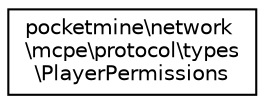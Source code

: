 digraph "Graphical Class Hierarchy"
{
 // INTERACTIVE_SVG=YES
 // LATEX_PDF_SIZE
  edge [fontname="Helvetica",fontsize="10",labelfontname="Helvetica",labelfontsize="10"];
  node [fontname="Helvetica",fontsize="10",shape=record];
  rankdir="LR";
  Node0 [label="pocketmine\\network\l\\mcpe\\protocol\\types\l\\PlayerPermissions",height=0.2,width=0.4,color="black", fillcolor="white", style="filled",URL="$d9/d1c/classpocketmine_1_1network_1_1mcpe_1_1protocol_1_1types_1_1_player_permissions.html",tooltip=" "];
}
